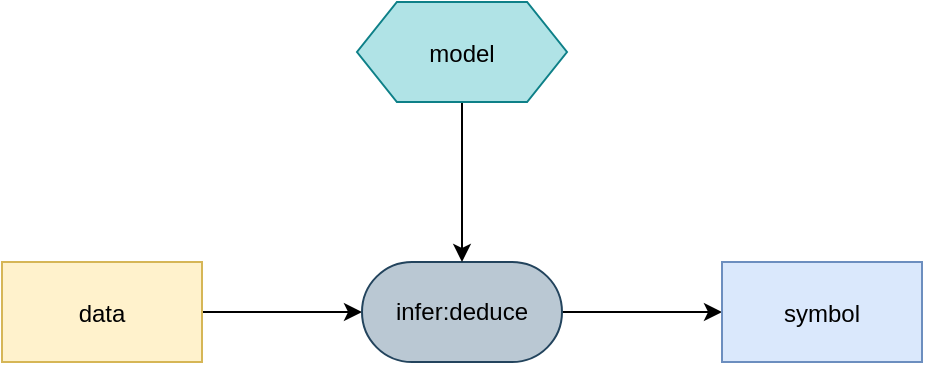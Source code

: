 <mxfile version="27.1.6">
  <diagram id="fjhbV3nrnY6ZYSdmAjTp" name="Page-1">
    <mxGraphModel dx="786" dy="471" grid="1" gridSize="10" guides="1" tooltips="1" connect="1" arrows="1" fold="1" page="1" pageScale="1" pageWidth="1654" pageHeight="1169" math="0" shadow="0">
      <root>
        <mxCell id="0" />
        <mxCell id="1" parent="0" />
        <mxCell id="noxMbJWHKbQ-gt63ay76-5" style="edgeStyle=orthogonalEdgeStyle;rounded=0;orthogonalLoop=1;jettySize=auto;html=1;exitX=1;exitY=0.5;exitDx=0;exitDy=0;entryX=0;entryY=0.5;entryDx=0;entryDy=0;" edge="1" source="noxMbJWHKbQ-gt63ay76-6" target="noxMbJWHKbQ-gt63ay76-8" parent="1">
          <mxGeometry relative="1" as="geometry" />
        </mxCell>
        <UserObject label="data" tooltip="number&#xa;text&#xa;tensor&#xa;stream&#xa;(matrix)&#xa;(numeric)&#xa;(time-series)" id="noxMbJWHKbQ-gt63ay76-6">
          <mxCell style="rectangle;fillColor=#fff2cc;strokeColor=#d6b656;" name="data" vertex="1" parent="1">
            <mxGeometry x="180" y="290" width="100" height="50" as="geometry" />
          </mxCell>
        </UserObject>
        <mxCell id="noxMbJWHKbQ-gt63ay76-7" style="edgeStyle=orthogonalEdgeStyle;rounded=0;orthogonalLoop=1;jettySize=auto;html=1;exitX=1;exitY=0.5;exitDx=0;exitDy=0;entryX=0;entryY=0.5;entryDx=0;entryDy=0;" edge="1" source="noxMbJWHKbQ-gt63ay76-8" target="noxMbJWHKbQ-gt63ay76-9" parent="1">
          <mxGeometry relative="1" as="geometry" />
        </mxCell>
        <UserObject label="infer:deduce" tooltip="predict" id="noxMbJWHKbQ-gt63ay76-8">
          <mxCell style="rounded=1;whiteSpace=wrap;html=1;arcSize=50;fillColor=#bac8d3;strokeColor=#23445d;" name="infer:deduce" vertex="1" parent="1">
            <mxGeometry x="360" y="290" width="100" height="50" as="geometry" />
          </mxCell>
        </UserObject>
        <UserObject label="symbol" tooltip="label&#xa;trace&#xa;(text)" id="noxMbJWHKbQ-gt63ay76-9">
          <mxCell style="rectangle;fillColor=#dae8fc;strokeColor=#6c8ebf;" name="symbol" vertex="1" parent="1">
            <mxGeometry x="540" y="290" width="100" height="50" as="geometry" />
          </mxCell>
        </UserObject>
        <mxCell id="noxMbJWHKbQ-gt63ay76-10" style="edgeStyle=orthogonalEdgeStyle;rounded=0;orthogonalLoop=1;jettySize=auto;html=1;entryX=0.5;entryY=0;entryDx=0;entryDy=0;" edge="1" source="noxMbJWHKbQ-gt63ay76-11" target="noxMbJWHKbQ-gt63ay76-8" parent="1">
          <mxGeometry relative="1" as="geometry" />
        </mxCell>
        <object label="model" tooltip="semantic&#xa;statistical&#xa;(case-based)&#xa;(dynamic)&#xa;(hybrid)&#xa;(ML)&#xa;(rule-based)&#xa;(static)" id="noxMbJWHKbQ-gt63ay76-11">
          <mxCell style="shape=hexagon;perimeter=hexagonPerimeter2;fillColor=#b0e3e6;strokeColor=#0e8088;size=0.19;" name="model" vertex="1" parent="1">
            <mxGeometry x="357.5" y="160" width="105" height="50" as="geometry" />
          </mxCell>
        </object>
      </root>
    </mxGraphModel>
  </diagram>
</mxfile>
